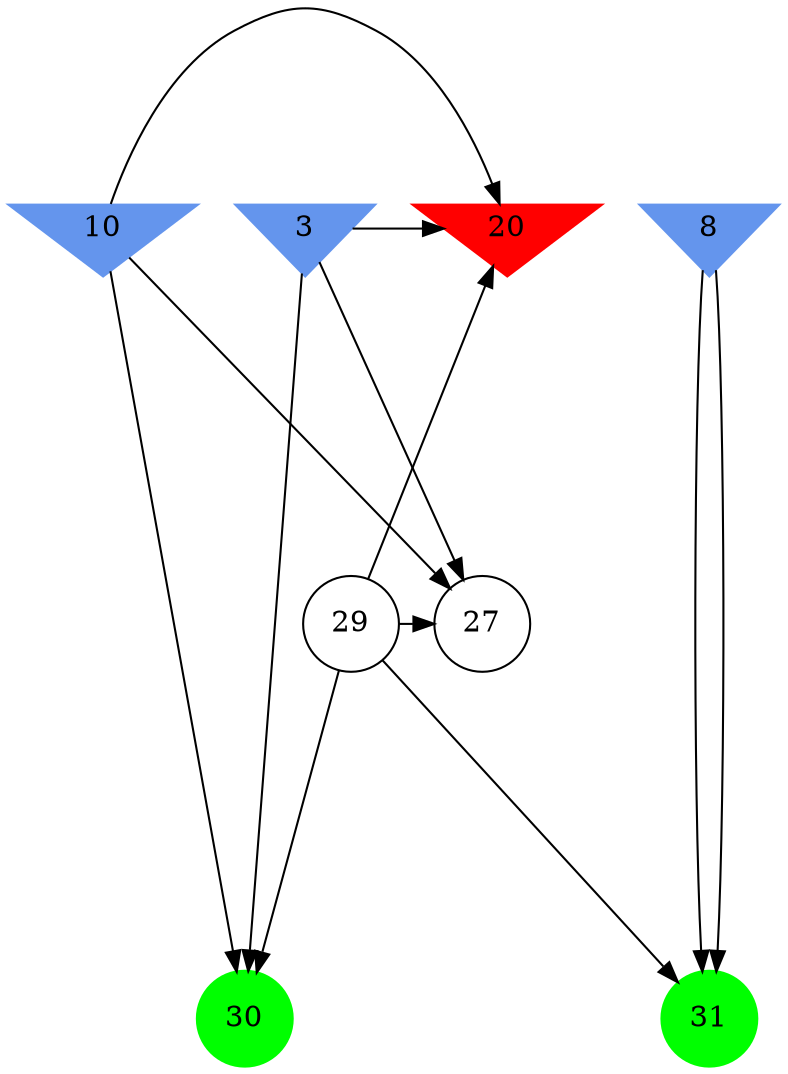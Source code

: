 digraph brain {
	ranksep=2.0;
	3 [shape=invtriangle,style=filled,color=cornflowerblue];
	8 [shape=invtriangle,style=filled,color=cornflowerblue];
	10 [shape=invtriangle,style=filled,color=cornflowerblue];
	20 [shape=invtriangle,style=filled,color=red];
	27 [shape=circle,color=black];
	29 [shape=circle,color=black];
	30 [shape=circle,style=filled,color=green];
	31 [shape=circle,style=filled,color=green];
	10	->	20;
	10	->	27;
	10	->	30;
	3	->	20;
	3	->	27;
	3	->	30;
	29	->	20;
	29	->	27;
	29	->	30;
	29	->	31;
	8	->	31;
	8	->	31;
	{ rank=same; 3; 8; 10; 20; }
	{ rank=same; 27; 29; }
	{ rank=same; 30; 31; }
}
